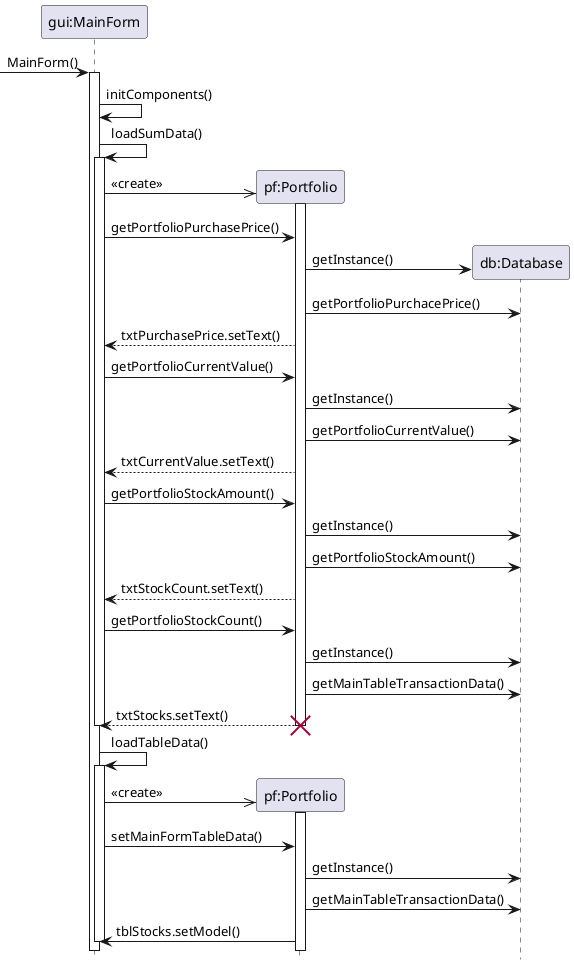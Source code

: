 @startuml
hide footbox

[-> "gui:MainForm":MainForm()
Activate "gui:MainForm"
"gui:MainForm"-> "gui:MainForm":initComponents()
"gui:MainForm"-> "gui:MainForm":loadSumData()
Activate "gui:MainForm"

Create "pf:Portfolio"
"gui:MainForm" ->> "pf:Portfolio":<<create>>
Activate "pf:Portfolio"
"gui:MainForm" -> "pf:Portfolio":getPortfolioPurchasePrice()

Create "db:Database"
"pf:Portfolio" -> "db:Database":getInstance()
"pf:Portfolio" -> "db:Database":getPortfolioPurchacePrice()
"pf:Portfolio" --> "gui:MainForm":txtPurchasePrice.setText()

"gui:MainForm" -> "pf:Portfolio":getPortfolioCurrentValue()
"pf:Portfolio" -> "db:Database":getInstance()
"pf:Portfolio" -> "db:Database":getPortfolioCurrentValue()
"pf:Portfolio" --> "gui:MainForm":txtCurrentValue.setText()

"gui:MainForm" -> "pf:Portfolio":getPortfolioStockAmount()
"pf:Portfolio" -> "db:Database":getInstance()
"pf:Portfolio" -> "db:Database":getPortfolioStockAmount()
"pf:Portfolio" --> "gui:MainForm":txtStockCount.setText()

"gui:MainForm" -> "pf:Portfolio":getPortfolioStockCount()
"pf:Portfolio" -> "db:Database":getInstance()
"pf:Portfolio" -> "db:Database":getMainTableTransactionData()
"pf:Portfolio" --> "gui:MainForm":txtStocks.setText()
Destroy "pf:Portfolio"
Deactivate "gui:MainForm"

"gui:MainForm" -> "gui:MainForm":loadTableData()
Activate "gui:MainForm"
Create "pf:Portfolio"
"gui:MainForm" ->> "pf:Portfolio":<<create>>

Activate "pf:Portfolio"
"gui:MainForm" -> "pf:Portfolio":setMainFormTableData()
"pf:Portfolio" -> "db:Database":getInstance()
"pf:Portfolio" -> "db:Database":getMainTableTransactionData()
"pf:Portfolio" -> "gui:MainForm":tblStocks.setModel()
Deactivate "gui:MainForm"

@enduml